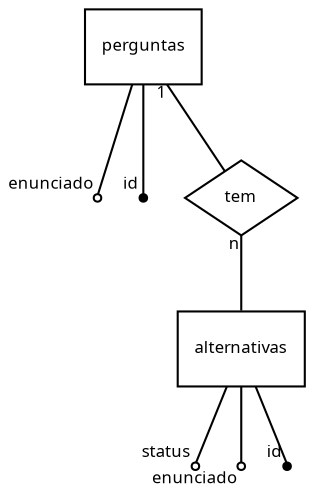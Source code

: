 graph g {
	fontname = "Sans-Serif"
	fontsize = 8

	node [
		fontname = "Sans-Serif"
		fontsize = 8
		shape = "record"
	]

	edge [
		fontname = "Sans-Serif"
		fontsize = 8
	]

	pergunta_enunciado [shape="point", xlabel="enunciado", fillcolor="white"]
	pergunta_id [shape="point", xlabel="id"]

	tem [shape="diamond"]

	status [shape="point", xlabel="status", fillcolor="white"]
	alternativa_enunciado [shape="point", xlabel="enunciado", fillcolor="white"]
	alternativa_id [shape="point", xlabel="id"]

	perguntas -- pergunta_enunciado
	perguntas -- pergunta_id

	perguntas -- tem [taillabel="1"]
	tem -- alternativas [taillabel="n"]

	alternativas -- alternativa_id
	alternativas -- alternativa_enunciado
	alternativas -- status

}
